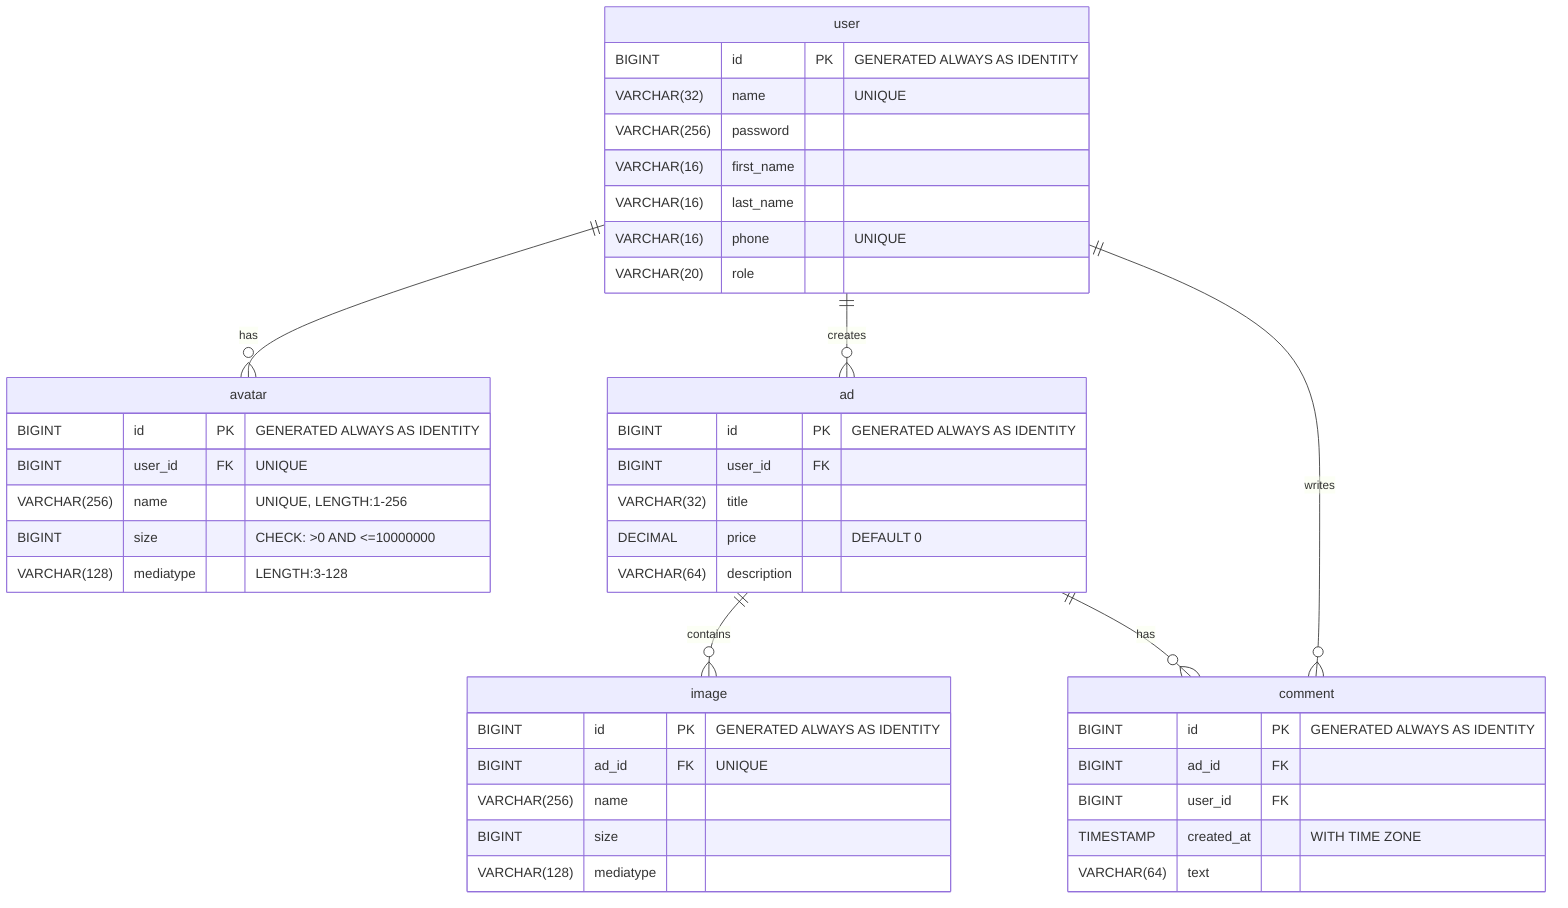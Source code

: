 erDiagram
    user ||--o{ avatar : has
    user ||--o{ ad : creates
    user ||--o{ comment : writes
    ad ||--o{ image : contains
    ad ||--o{ comment : has

    user {
        BIGINT id PK "GENERATED ALWAYS AS IDENTITY"
        VARCHAR(32) name "UNIQUE"
        VARCHAR(256) password
        VARCHAR(16) first_name
        VARCHAR(16) last_name
        VARCHAR(16) phone "UNIQUE"
        VARCHAR(20) role
    }
    
    avatar {
        BIGINT id PK "GENERATED ALWAYS AS IDENTITY"
        BIGINT user_id FK "UNIQUE"
        VARCHAR(256) name "UNIQUE, LENGTH:1-256"
        BIGINT size "CHECK: >0 AND <=10000000"
        VARCHAR(128) mediatype "LENGTH:3-128"
    }
    
    ad {
        BIGINT id PK "GENERATED ALWAYS AS IDENTITY"
        BIGINT user_id FK
        VARCHAR(32) title
        DECIMAL price "DEFAULT 0"
        VARCHAR(64) description
    }
    
    image {
        BIGINT id PK "GENERATED ALWAYS AS IDENTITY"
        BIGINT ad_id FK "UNIQUE"
        VARCHAR(256) name
        BIGINT size
        VARCHAR(128) mediatype
    }
    
    comment {
        BIGINT id PK "GENERATED ALWAYS AS IDENTITY"
        BIGINT ad_id FK
        BIGINT user_id FK
        TIMESTAMP created_at "WITH TIME ZONE"
        VARCHAR(64) text
    }